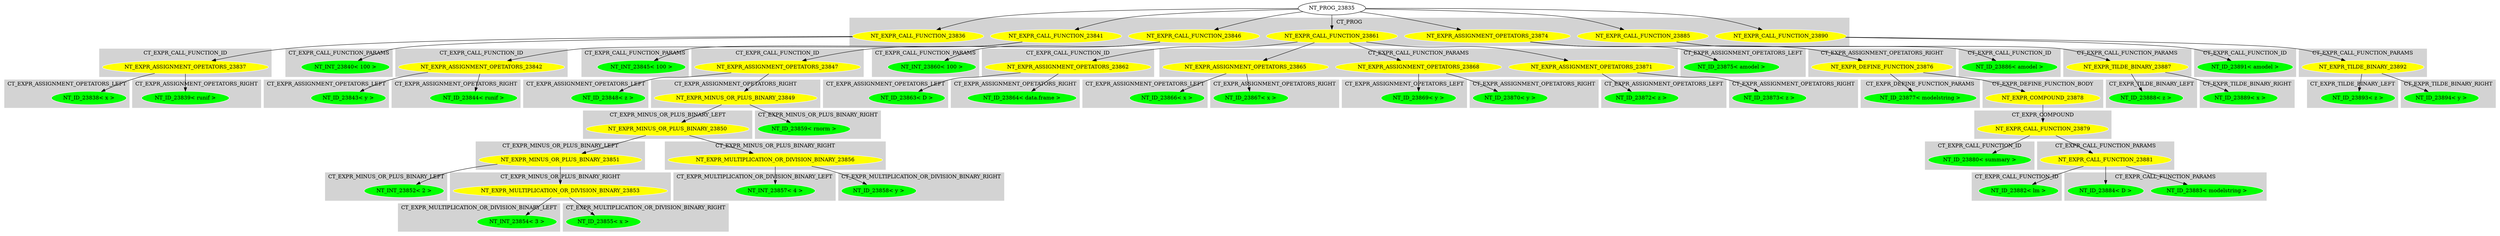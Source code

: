 digraph {

subgraph cluster0 {
 node [style=filled,color=white];
 style=filled;
 color=lightgrey;
 label = "CT_PROG";

"NT_EXPR_CALL_FUNCTION_23836"
 [fillcolor = yellow]
"NT_EXPR_CALL_FUNCTION_23841"
 [fillcolor = yellow]
"NT_EXPR_CALL_FUNCTION_23846"
 [fillcolor = yellow]
"NT_EXPR_CALL_FUNCTION_23861"
 [fillcolor = yellow]
"NT_EXPR_ASSIGNMENT_OPETATORS_23874"
 [fillcolor = yellow]
"NT_EXPR_CALL_FUNCTION_23885"
 [fillcolor = yellow]
"NT_EXPR_CALL_FUNCTION_23890"
 [fillcolor = yellow]
}
"NT_PROG_23835"->"NT_EXPR_CALL_FUNCTION_23836"
subgraph cluster1 {
 node [style=filled,color=white];
 style=filled;
 color=lightgrey;
 label = "CT_EXPR_CALL_FUNCTION_ID";

"NT_EXPR_ASSIGNMENT_OPETATORS_23837"
 [fillcolor = yellow]
}
subgraph cluster2 {
 node [style=filled,color=white];
 style=filled;
 color=lightgrey;
 label = "CT_EXPR_CALL_FUNCTION_PARAMS";

"NT_INT_23840< 100 >"
 [fillcolor = green]
}
"NT_EXPR_CALL_FUNCTION_23836"->"NT_EXPR_ASSIGNMENT_OPETATORS_23837"
subgraph cluster3 {
 node [style=filled,color=white];
 style=filled;
 color=lightgrey;
 label = "CT_EXPR_ASSIGNMENT_OPETATORS_LEFT";

"NT_ID_23838< x >"
 [fillcolor = green]
}
subgraph cluster4 {
 node [style=filled,color=white];
 style=filled;
 color=lightgrey;
 label = "CT_EXPR_ASSIGNMENT_OPETATORS_RIGHT";

"NT_ID_23839< runif >"
 [fillcolor = green]
}
"NT_EXPR_ASSIGNMENT_OPETATORS_23837"->"NT_ID_23838< x >"
"NT_EXPR_ASSIGNMENT_OPETATORS_23837"->"NT_ID_23839< runif >"
"NT_EXPR_CALL_FUNCTION_23836"->"NT_INT_23840< 100 >"
"NT_PROG_23835"->"NT_EXPR_CALL_FUNCTION_23841"
subgraph cluster5 {
 node [style=filled,color=white];
 style=filled;
 color=lightgrey;
 label = "CT_EXPR_CALL_FUNCTION_ID";

"NT_EXPR_ASSIGNMENT_OPETATORS_23842"
 [fillcolor = yellow]
}
subgraph cluster6 {
 node [style=filled,color=white];
 style=filled;
 color=lightgrey;
 label = "CT_EXPR_CALL_FUNCTION_PARAMS";

"NT_INT_23845< 100 >"
 [fillcolor = green]
}
"NT_EXPR_CALL_FUNCTION_23841"->"NT_EXPR_ASSIGNMENT_OPETATORS_23842"
subgraph cluster7 {
 node [style=filled,color=white];
 style=filled;
 color=lightgrey;
 label = "CT_EXPR_ASSIGNMENT_OPETATORS_LEFT";

"NT_ID_23843< y >"
 [fillcolor = green]
}
subgraph cluster8 {
 node [style=filled,color=white];
 style=filled;
 color=lightgrey;
 label = "CT_EXPR_ASSIGNMENT_OPETATORS_RIGHT";

"NT_ID_23844< runif >"
 [fillcolor = green]
}
"NT_EXPR_ASSIGNMENT_OPETATORS_23842"->"NT_ID_23843< y >"
"NT_EXPR_ASSIGNMENT_OPETATORS_23842"->"NT_ID_23844< runif >"
"NT_EXPR_CALL_FUNCTION_23841"->"NT_INT_23845< 100 >"
"NT_PROG_23835"->"NT_EXPR_CALL_FUNCTION_23846"
subgraph cluster9 {
 node [style=filled,color=white];
 style=filled;
 color=lightgrey;
 label = "CT_EXPR_CALL_FUNCTION_ID";

"NT_EXPR_ASSIGNMENT_OPETATORS_23847"
 [fillcolor = yellow]
}
subgraph cluster10 {
 node [style=filled,color=white];
 style=filled;
 color=lightgrey;
 label = "CT_EXPR_CALL_FUNCTION_PARAMS";

"NT_INT_23860< 100 >"
 [fillcolor = green]
}
"NT_EXPR_CALL_FUNCTION_23846"->"NT_EXPR_ASSIGNMENT_OPETATORS_23847"
subgraph cluster11 {
 node [style=filled,color=white];
 style=filled;
 color=lightgrey;
 label = "CT_EXPR_ASSIGNMENT_OPETATORS_LEFT";

"NT_ID_23848< z >"
 [fillcolor = green]
}
subgraph cluster12 {
 node [style=filled,color=white];
 style=filled;
 color=lightgrey;
 label = "CT_EXPR_ASSIGNMENT_OPETATORS_RIGHT";

"NT_EXPR_MINUS_OR_PLUS_BINARY_23849"
 [fillcolor = yellow]
}
"NT_EXPR_ASSIGNMENT_OPETATORS_23847"->"NT_ID_23848< z >"
"NT_EXPR_ASSIGNMENT_OPETATORS_23847"->"NT_EXPR_MINUS_OR_PLUS_BINARY_23849"
subgraph cluster13 {
 node [style=filled,color=white];
 style=filled;
 color=lightgrey;
 label = "CT_EXPR_MINUS_OR_PLUS_BINARY_LEFT";

"NT_EXPR_MINUS_OR_PLUS_BINARY_23850"
 [fillcolor = yellow]
}
subgraph cluster14 {
 node [style=filled,color=white];
 style=filled;
 color=lightgrey;
 label = "CT_EXPR_MINUS_OR_PLUS_BINARY_RIGHT";

"NT_ID_23859< rnorm >"
 [fillcolor = green]
}
"NT_EXPR_MINUS_OR_PLUS_BINARY_23849"->"NT_EXPR_MINUS_OR_PLUS_BINARY_23850"
subgraph cluster15 {
 node [style=filled,color=white];
 style=filled;
 color=lightgrey;
 label = "CT_EXPR_MINUS_OR_PLUS_BINARY_LEFT";

"NT_EXPR_MINUS_OR_PLUS_BINARY_23851"
 [fillcolor = yellow]
}
subgraph cluster16 {
 node [style=filled,color=white];
 style=filled;
 color=lightgrey;
 label = "CT_EXPR_MINUS_OR_PLUS_BINARY_RIGHT";

"NT_EXPR_MULTIPLICATION_OR_DIVISION_BINARY_23856"
 [fillcolor = yellow]
}
"NT_EXPR_MINUS_OR_PLUS_BINARY_23850"->"NT_EXPR_MINUS_OR_PLUS_BINARY_23851"
subgraph cluster17 {
 node [style=filled,color=white];
 style=filled;
 color=lightgrey;
 label = "CT_EXPR_MINUS_OR_PLUS_BINARY_LEFT";

"NT_INT_23852< 2 >"
 [fillcolor = green]
}
subgraph cluster18 {
 node [style=filled,color=white];
 style=filled;
 color=lightgrey;
 label = "CT_EXPR_MINUS_OR_PLUS_BINARY_RIGHT";

"NT_EXPR_MULTIPLICATION_OR_DIVISION_BINARY_23853"
 [fillcolor = yellow]
}
"NT_EXPR_MINUS_OR_PLUS_BINARY_23851"->"NT_INT_23852< 2 >"
"NT_EXPR_MINUS_OR_PLUS_BINARY_23851"->"NT_EXPR_MULTIPLICATION_OR_DIVISION_BINARY_23853"
subgraph cluster19 {
 node [style=filled,color=white];
 style=filled;
 color=lightgrey;
 label = "CT_EXPR_MULTIPLICATION_OR_DIVISION_BINARY_LEFT";

"NT_INT_23854< 3 >"
 [fillcolor = green]
}
subgraph cluster20 {
 node [style=filled,color=white];
 style=filled;
 color=lightgrey;
 label = "CT_EXPR_MULTIPLICATION_OR_DIVISION_BINARY_RIGHT";

"NT_ID_23855< x >"
 [fillcolor = green]
}
"NT_EXPR_MULTIPLICATION_OR_DIVISION_BINARY_23853"->"NT_INT_23854< 3 >"
"NT_EXPR_MULTIPLICATION_OR_DIVISION_BINARY_23853"->"NT_ID_23855< x >"
"NT_EXPR_MINUS_OR_PLUS_BINARY_23850"->"NT_EXPR_MULTIPLICATION_OR_DIVISION_BINARY_23856"
subgraph cluster21 {
 node [style=filled,color=white];
 style=filled;
 color=lightgrey;
 label = "CT_EXPR_MULTIPLICATION_OR_DIVISION_BINARY_LEFT";

"NT_INT_23857< 4 >"
 [fillcolor = green]
}
subgraph cluster22 {
 node [style=filled,color=white];
 style=filled;
 color=lightgrey;
 label = "CT_EXPR_MULTIPLICATION_OR_DIVISION_BINARY_RIGHT";

"NT_ID_23858< y >"
 [fillcolor = green]
}
"NT_EXPR_MULTIPLICATION_OR_DIVISION_BINARY_23856"->"NT_INT_23857< 4 >"
"NT_EXPR_MULTIPLICATION_OR_DIVISION_BINARY_23856"->"NT_ID_23858< y >"
"NT_EXPR_MINUS_OR_PLUS_BINARY_23849"->"NT_ID_23859< rnorm >"
"NT_EXPR_CALL_FUNCTION_23846"->"NT_INT_23860< 100 >"
"NT_PROG_23835"->"NT_EXPR_CALL_FUNCTION_23861"
subgraph cluster23 {
 node [style=filled,color=white];
 style=filled;
 color=lightgrey;
 label = "CT_EXPR_CALL_FUNCTION_ID";

"NT_EXPR_ASSIGNMENT_OPETATORS_23862"
 [fillcolor = yellow]
}
subgraph cluster24 {
 node [style=filled,color=white];
 style=filled;
 color=lightgrey;
 label = "CT_EXPR_CALL_FUNCTION_PARAMS";

"NT_EXPR_ASSIGNMENT_OPETATORS_23865"
 [fillcolor = yellow]
"NT_EXPR_ASSIGNMENT_OPETATORS_23868"
 [fillcolor = yellow]
"NT_EXPR_ASSIGNMENT_OPETATORS_23871"
 [fillcolor = yellow]
}
"NT_EXPR_CALL_FUNCTION_23861"->"NT_EXPR_ASSIGNMENT_OPETATORS_23862"
subgraph cluster25 {
 node [style=filled,color=white];
 style=filled;
 color=lightgrey;
 label = "CT_EXPR_ASSIGNMENT_OPETATORS_LEFT";

"NT_ID_23863< D >"
 [fillcolor = green]
}
subgraph cluster26 {
 node [style=filled,color=white];
 style=filled;
 color=lightgrey;
 label = "CT_EXPR_ASSIGNMENT_OPETATORS_RIGHT";

"NT_ID_23864< data.frame >"
 [fillcolor = green]
}
"NT_EXPR_ASSIGNMENT_OPETATORS_23862"->"NT_ID_23863< D >"
"NT_EXPR_ASSIGNMENT_OPETATORS_23862"->"NT_ID_23864< data.frame >"
"NT_EXPR_CALL_FUNCTION_23861"->"NT_EXPR_ASSIGNMENT_OPETATORS_23865"
subgraph cluster27 {
 node [style=filled,color=white];
 style=filled;
 color=lightgrey;
 label = "CT_EXPR_ASSIGNMENT_OPETATORS_LEFT";

"NT_ID_23866< x >"
 [fillcolor = green]
}
subgraph cluster28 {
 node [style=filled,color=white];
 style=filled;
 color=lightgrey;
 label = "CT_EXPR_ASSIGNMENT_OPETATORS_RIGHT";

"NT_ID_23867< x >"
 [fillcolor = green]
}
"NT_EXPR_ASSIGNMENT_OPETATORS_23865"->"NT_ID_23866< x >"
"NT_EXPR_ASSIGNMENT_OPETATORS_23865"->"NT_ID_23867< x >"
"NT_EXPR_CALL_FUNCTION_23861"->"NT_EXPR_ASSIGNMENT_OPETATORS_23868"
subgraph cluster29 {
 node [style=filled,color=white];
 style=filled;
 color=lightgrey;
 label = "CT_EXPR_ASSIGNMENT_OPETATORS_LEFT";

"NT_ID_23869< y >"
 [fillcolor = green]
}
subgraph cluster30 {
 node [style=filled,color=white];
 style=filled;
 color=lightgrey;
 label = "CT_EXPR_ASSIGNMENT_OPETATORS_RIGHT";

"NT_ID_23870< y >"
 [fillcolor = green]
}
"NT_EXPR_ASSIGNMENT_OPETATORS_23868"->"NT_ID_23869< y >"
"NT_EXPR_ASSIGNMENT_OPETATORS_23868"->"NT_ID_23870< y >"
"NT_EXPR_CALL_FUNCTION_23861"->"NT_EXPR_ASSIGNMENT_OPETATORS_23871"
subgraph cluster31 {
 node [style=filled,color=white];
 style=filled;
 color=lightgrey;
 label = "CT_EXPR_ASSIGNMENT_OPETATORS_LEFT";

"NT_ID_23872< z >"
 [fillcolor = green]
}
subgraph cluster32 {
 node [style=filled,color=white];
 style=filled;
 color=lightgrey;
 label = "CT_EXPR_ASSIGNMENT_OPETATORS_RIGHT";

"NT_ID_23873< z >"
 [fillcolor = green]
}
"NT_EXPR_ASSIGNMENT_OPETATORS_23871"->"NT_ID_23872< z >"
"NT_EXPR_ASSIGNMENT_OPETATORS_23871"->"NT_ID_23873< z >"
"NT_PROG_23835"->"NT_EXPR_ASSIGNMENT_OPETATORS_23874"
subgraph cluster33 {
 node [style=filled,color=white];
 style=filled;
 color=lightgrey;
 label = "CT_EXPR_ASSIGNMENT_OPETATORS_LEFT";

"NT_ID_23875< amodel >"
 [fillcolor = green]
}
subgraph cluster34 {
 node [style=filled,color=white];
 style=filled;
 color=lightgrey;
 label = "CT_EXPR_ASSIGNMENT_OPETATORS_RIGHT";

"NT_EXPR_DEFINE_FUNCTION_23876"
 [fillcolor = yellow]
}
"NT_EXPR_ASSIGNMENT_OPETATORS_23874"->"NT_ID_23875< amodel >"
"NT_EXPR_ASSIGNMENT_OPETATORS_23874"->"NT_EXPR_DEFINE_FUNCTION_23876"
subgraph cluster35 {
 node [style=filled,color=white];
 style=filled;
 color=lightgrey;
 label = "CT_EXPR_DEFINE_FUNCTION_PARAMS";

"NT_ID_23877< modelstring >"
 [fillcolor = green]
}
subgraph cluster36 {
 node [style=filled,color=white];
 style=filled;
 color=lightgrey;
 label = "CT_EXPR_DEFINE_FUNCTION_BODY";

"NT_EXPR_COMPOUND_23878"
 [fillcolor = yellow]
}
"NT_EXPR_DEFINE_FUNCTION_23876"->"NT_ID_23877< modelstring >"
"NT_EXPR_DEFINE_FUNCTION_23876"->"NT_EXPR_COMPOUND_23878"
subgraph cluster37 {
 node [style=filled,color=white];
 style=filled;
 color=lightgrey;
 label = "CT_EXPR_COMPOUND";

"NT_EXPR_CALL_FUNCTION_23879"
 [fillcolor = yellow]
}
"NT_EXPR_COMPOUND_23878"->"NT_EXPR_CALL_FUNCTION_23879"
subgraph cluster38 {
 node [style=filled,color=white];
 style=filled;
 color=lightgrey;
 label = "CT_EXPR_CALL_FUNCTION_ID";

"NT_ID_23880< summary >"
 [fillcolor = green]
}
subgraph cluster39 {
 node [style=filled,color=white];
 style=filled;
 color=lightgrey;
 label = "CT_EXPR_CALL_FUNCTION_PARAMS";

"NT_EXPR_CALL_FUNCTION_23881"
 [fillcolor = yellow]
}
"NT_EXPR_CALL_FUNCTION_23879"->"NT_ID_23880< summary >"
"NT_EXPR_CALL_FUNCTION_23879"->"NT_EXPR_CALL_FUNCTION_23881"
subgraph cluster40 {
 node [style=filled,color=white];
 style=filled;
 color=lightgrey;
 label = "CT_EXPR_CALL_FUNCTION_ID";

"NT_ID_23882< lm >"
 [fillcolor = green]
}
subgraph cluster41 {
 node [style=filled,color=white];
 style=filled;
 color=lightgrey;
 label = "CT_EXPR_CALL_FUNCTION_PARAMS";

"NT_ID_23883< modelstring >"
 [fillcolor = green]
"NT_ID_23884< D >"
 [fillcolor = green]
}
"NT_EXPR_CALL_FUNCTION_23881"->"NT_ID_23882< lm >"
"NT_EXPR_CALL_FUNCTION_23881"->"NT_ID_23883< modelstring >"
"NT_EXPR_CALL_FUNCTION_23881"->"NT_ID_23884< D >"
"NT_PROG_23835"->"NT_EXPR_CALL_FUNCTION_23885"
subgraph cluster42 {
 node [style=filled,color=white];
 style=filled;
 color=lightgrey;
 label = "CT_EXPR_CALL_FUNCTION_ID";

"NT_ID_23886< amodel >"
 [fillcolor = green]
}
subgraph cluster43 {
 node [style=filled,color=white];
 style=filled;
 color=lightgrey;
 label = "CT_EXPR_CALL_FUNCTION_PARAMS";

"NT_EXPR_TILDE_BINARY_23887"
 [fillcolor = yellow]
}
"NT_EXPR_CALL_FUNCTION_23885"->"NT_ID_23886< amodel >"
"NT_EXPR_CALL_FUNCTION_23885"->"NT_EXPR_TILDE_BINARY_23887"
subgraph cluster44 {
 node [style=filled,color=white];
 style=filled;
 color=lightgrey;
 label = "CT_EXPR_TILDE_BINARY_LEFT";

"NT_ID_23888< z >"
 [fillcolor = green]
}
subgraph cluster45 {
 node [style=filled,color=white];
 style=filled;
 color=lightgrey;
 label = "CT_EXPR_TILDE_BINARY_RIGHT";

"NT_ID_23889< x >"
 [fillcolor = green]
}
"NT_EXPR_TILDE_BINARY_23887"->"NT_ID_23888< z >"
"NT_EXPR_TILDE_BINARY_23887"->"NT_ID_23889< x >"
"NT_PROG_23835"->"NT_EXPR_CALL_FUNCTION_23890"
subgraph cluster46 {
 node [style=filled,color=white];
 style=filled;
 color=lightgrey;
 label = "CT_EXPR_CALL_FUNCTION_ID";

"NT_ID_23891< amodel >"
 [fillcolor = green]
}
subgraph cluster47 {
 node [style=filled,color=white];
 style=filled;
 color=lightgrey;
 label = "CT_EXPR_CALL_FUNCTION_PARAMS";

"NT_EXPR_TILDE_BINARY_23892"
 [fillcolor = yellow]
}
"NT_EXPR_CALL_FUNCTION_23890"->"NT_ID_23891< amodel >"
"NT_EXPR_CALL_FUNCTION_23890"->"NT_EXPR_TILDE_BINARY_23892"
subgraph cluster48 {
 node [style=filled,color=white];
 style=filled;
 color=lightgrey;
 label = "CT_EXPR_TILDE_BINARY_LEFT";

"NT_ID_23893< z >"
 [fillcolor = green]
}
subgraph cluster49 {
 node [style=filled,color=white];
 style=filled;
 color=lightgrey;
 label = "CT_EXPR_TILDE_BINARY_RIGHT";

"NT_ID_23894< y >"
 [fillcolor = green]
}
"NT_EXPR_TILDE_BINARY_23892"->"NT_ID_23893< z >"
"NT_EXPR_TILDE_BINARY_23892"->"NT_ID_23894< y >"
}

